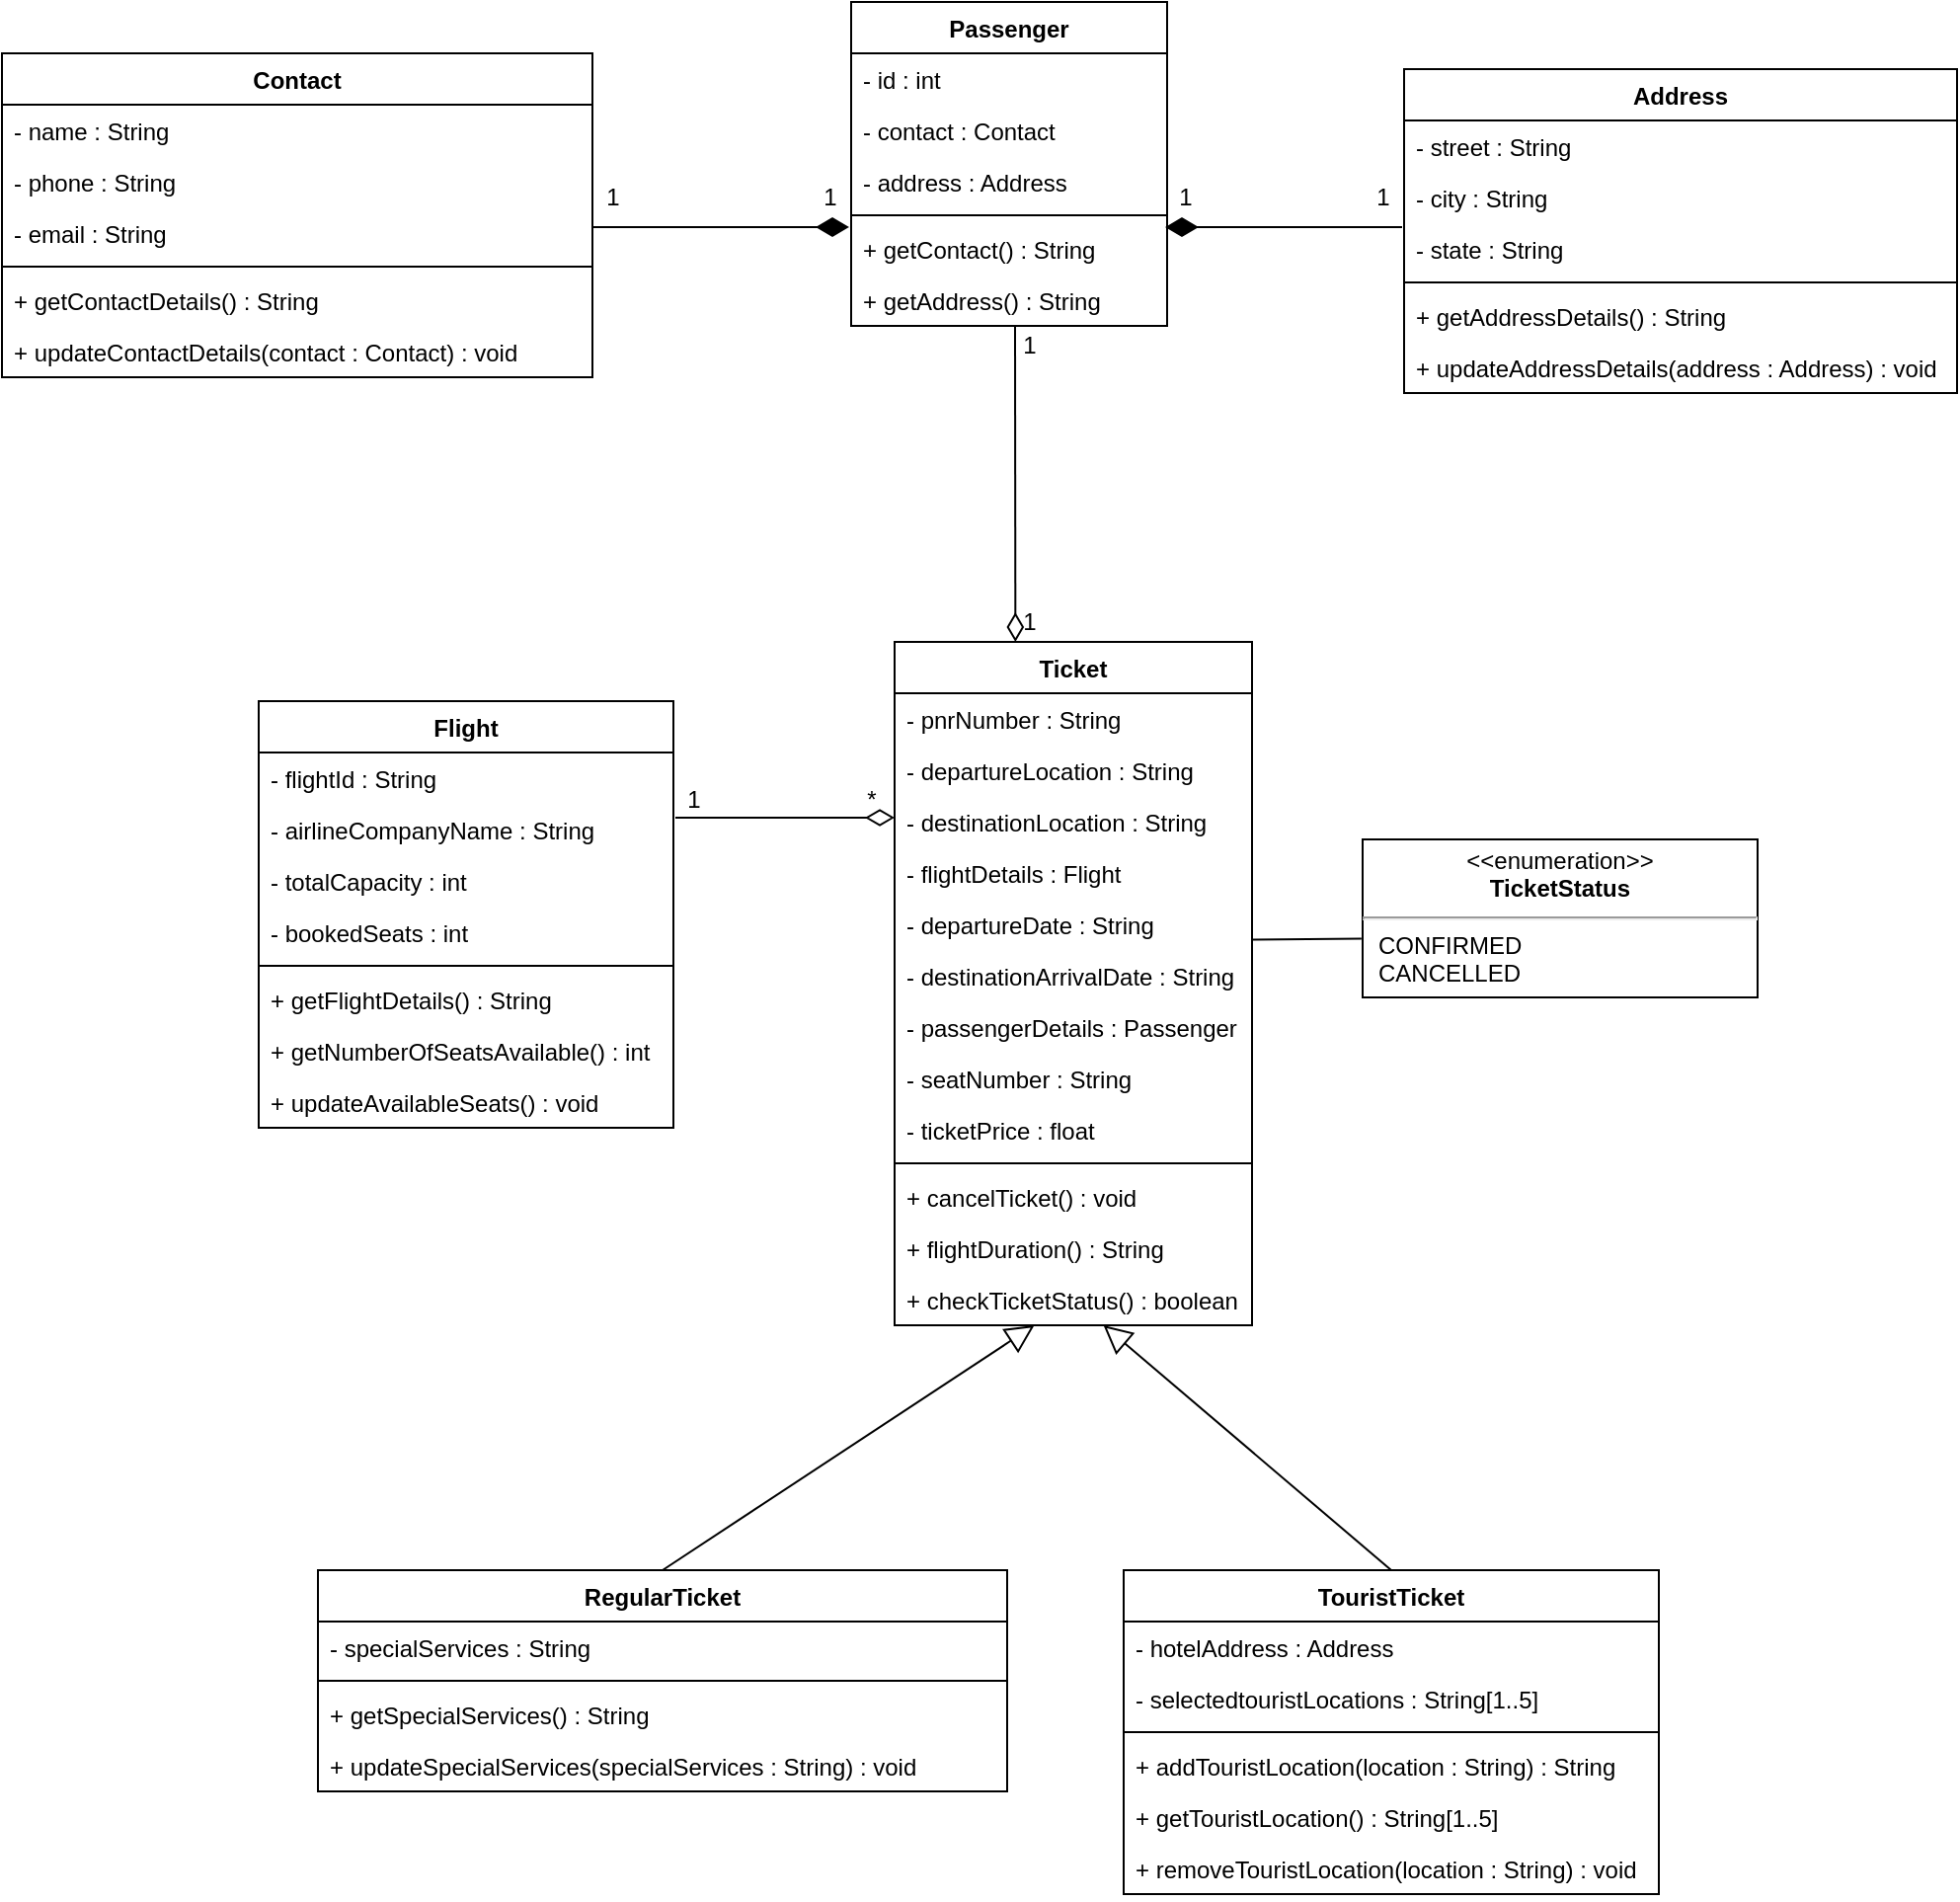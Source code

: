 <mxfile version="14.4.3" type="device"><diagram id="C5RBs43oDa-KdzZeNtuy" name="Page-1"><mxGraphModel dx="1526" dy="347" grid="1" gridSize="10" guides="1" tooltips="1" connect="1" arrows="1" fold="1" page="1" pageScale="1" pageWidth="827" pageHeight="1169" math="0" shadow="0"><root><mxCell id="WIyWlLk6GJQsqaUBKTNV-0"/><mxCell id="WIyWlLk6GJQsqaUBKTNV-1" parent="WIyWlLk6GJQsqaUBKTNV-0"/><mxCell id="FoA_eieCjR9JggW7bL2t-6" value="" style="endArrow=none;html=1;endSize=12;startArrow=diamondThin;startSize=14;startFill=1;edgeStyle=orthogonalEdgeStyle;align=left;verticalAlign=bottom;endFill=0;" edge="1" parent="WIyWlLk6GJQsqaUBKTNV-1"><mxGeometry x="-1" y="3" relative="1" as="geometry"><mxPoint x="339" y="120" as="sourcePoint"/><mxPoint x="209" y="120" as="targetPoint"/></mxGeometry></mxCell><mxCell id="FoA_eieCjR9JggW7bL2t-7" value="" style="endArrow=none;html=1;endSize=12;startArrow=diamondThin;startSize=14;startFill=1;edgeStyle=orthogonalEdgeStyle;align=left;verticalAlign=bottom;endFill=0;" edge="1" parent="WIyWlLk6GJQsqaUBKTNV-1"><mxGeometry x="-0.833" y="20" relative="1" as="geometry"><mxPoint x="499" y="120" as="sourcePoint"/><mxPoint x="619" y="120" as="targetPoint"/><mxPoint as="offset"/></mxGeometry></mxCell><mxCell id="FoA_eieCjR9JggW7bL2t-21" value="1" style="text;html=1;align=center;verticalAlign=middle;resizable=0;points=[];autosize=1;" vertex="1" parent="WIyWlLk6GJQsqaUBKTNV-1"><mxGeometry x="209" y="95" width="20" height="20" as="geometry"/></mxCell><mxCell id="FoA_eieCjR9JggW7bL2t-22" value="1" style="text;html=1;align=center;verticalAlign=middle;resizable=0;points=[];autosize=1;" vertex="1" parent="WIyWlLk6GJQsqaUBKTNV-1"><mxGeometry x="319" y="95" width="20" height="20" as="geometry"/></mxCell><mxCell id="FoA_eieCjR9JggW7bL2t-23" value="1" style="text;html=1;align=center;verticalAlign=middle;resizable=0;points=[];autosize=1;" vertex="1" parent="WIyWlLk6GJQsqaUBKTNV-1"><mxGeometry x="499" y="95" width="20" height="20" as="geometry"/></mxCell><mxCell id="FoA_eieCjR9JggW7bL2t-24" value="1" style="text;html=1;align=center;verticalAlign=middle;resizable=0;points=[];autosize=1;" vertex="1" parent="WIyWlLk6GJQsqaUBKTNV-1"><mxGeometry x="599" y="95" width="20" height="20" as="geometry"/></mxCell><mxCell id="FoA_eieCjR9JggW7bL2t-25" value="Ticket" style="swimlane;fontStyle=1;align=center;verticalAlign=top;childLayout=stackLayout;horizontal=1;startSize=26;horizontalStack=0;resizeParent=1;resizeParentMax=0;resizeLast=0;collapsible=1;marginBottom=0;" vertex="1" parent="WIyWlLk6GJQsqaUBKTNV-1"><mxGeometry x="362" y="330" width="181" height="346" as="geometry"/></mxCell><mxCell id="FoA_eieCjR9JggW7bL2t-26" value="- pnrNumber : String" style="text;strokeColor=none;fillColor=none;align=left;verticalAlign=top;spacingLeft=4;spacingRight=4;overflow=hidden;rotatable=0;points=[[0,0.5],[1,0.5]];portConstraint=eastwest;" vertex="1" parent="FoA_eieCjR9JggW7bL2t-25"><mxGeometry y="26" width="181" height="26" as="geometry"/></mxCell><mxCell id="FoA_eieCjR9JggW7bL2t-29" value="- departureLocation : String" style="text;strokeColor=none;fillColor=none;align=left;verticalAlign=top;spacingLeft=4;spacingRight=4;overflow=hidden;rotatable=0;points=[[0,0.5],[1,0.5]];portConstraint=eastwest;" vertex="1" parent="FoA_eieCjR9JggW7bL2t-25"><mxGeometry y="52" width="181" height="26" as="geometry"/></mxCell><mxCell id="FoA_eieCjR9JggW7bL2t-30" value="- destinationLocation : String" style="text;strokeColor=none;fillColor=none;align=left;verticalAlign=top;spacingLeft=4;spacingRight=4;overflow=hidden;rotatable=0;points=[[0,0.5],[1,0.5]];portConstraint=eastwest;" vertex="1" parent="FoA_eieCjR9JggW7bL2t-25"><mxGeometry y="78" width="181" height="26" as="geometry"/></mxCell><mxCell id="FoA_eieCjR9JggW7bL2t-31" value="- flightDetails : Flight" style="text;strokeColor=none;fillColor=none;align=left;verticalAlign=top;spacingLeft=4;spacingRight=4;overflow=hidden;rotatable=0;points=[[0,0.5],[1,0.5]];portConstraint=eastwest;" vertex="1" parent="FoA_eieCjR9JggW7bL2t-25"><mxGeometry y="104" width="181" height="26" as="geometry"/></mxCell><mxCell id="FoA_eieCjR9JggW7bL2t-32" value="- departureDate : String" style="text;strokeColor=none;fillColor=none;align=left;verticalAlign=top;spacingLeft=4;spacingRight=4;overflow=hidden;rotatable=0;points=[[0,0.5],[1,0.5]];portConstraint=eastwest;" vertex="1" parent="FoA_eieCjR9JggW7bL2t-25"><mxGeometry y="130" width="181" height="26" as="geometry"/></mxCell><mxCell id="FoA_eieCjR9JggW7bL2t-33" value="- destinationArrivalDate : String" style="text;strokeColor=none;fillColor=none;align=left;verticalAlign=top;spacingLeft=4;spacingRight=4;overflow=hidden;rotatable=0;points=[[0,0.5],[1,0.5]];portConstraint=eastwest;" vertex="1" parent="FoA_eieCjR9JggW7bL2t-25"><mxGeometry y="156" width="181" height="26" as="geometry"/></mxCell><mxCell id="FoA_eieCjR9JggW7bL2t-34" value="- passengerDetails : Passenger" style="text;strokeColor=none;fillColor=none;align=left;verticalAlign=top;spacingLeft=4;spacingRight=4;overflow=hidden;rotatable=0;points=[[0,0.5],[1,0.5]];portConstraint=eastwest;" vertex="1" parent="FoA_eieCjR9JggW7bL2t-25"><mxGeometry y="182" width="181" height="26" as="geometry"/></mxCell><mxCell id="FoA_eieCjR9JggW7bL2t-35" value="- seatNumber : String" style="text;strokeColor=none;fillColor=none;align=left;verticalAlign=top;spacingLeft=4;spacingRight=4;overflow=hidden;rotatable=0;points=[[0,0.5],[1,0.5]];portConstraint=eastwest;" vertex="1" parent="FoA_eieCjR9JggW7bL2t-25"><mxGeometry y="208" width="181" height="26" as="geometry"/></mxCell><mxCell id="FoA_eieCjR9JggW7bL2t-36" value="- ticketPrice : float" style="text;strokeColor=none;fillColor=none;align=left;verticalAlign=top;spacingLeft=4;spacingRight=4;overflow=hidden;rotatable=0;points=[[0,0.5],[1,0.5]];portConstraint=eastwest;" vertex="1" parent="FoA_eieCjR9JggW7bL2t-25"><mxGeometry y="234" width="181" height="26" as="geometry"/></mxCell><mxCell id="FoA_eieCjR9JggW7bL2t-27" value="" style="line;strokeWidth=1;fillColor=none;align=left;verticalAlign=middle;spacingTop=-1;spacingLeft=3;spacingRight=3;rotatable=0;labelPosition=right;points=[];portConstraint=eastwest;" vertex="1" parent="FoA_eieCjR9JggW7bL2t-25"><mxGeometry y="260" width="181" height="8" as="geometry"/></mxCell><mxCell id="FoA_eieCjR9JggW7bL2t-28" value="+ cancelTicket() : void" style="text;strokeColor=none;fillColor=none;align=left;verticalAlign=top;spacingLeft=4;spacingRight=4;overflow=hidden;rotatable=0;points=[[0,0.5],[1,0.5]];portConstraint=eastwest;" vertex="1" parent="FoA_eieCjR9JggW7bL2t-25"><mxGeometry y="268" width="181" height="26" as="geometry"/></mxCell><mxCell id="FoA_eieCjR9JggW7bL2t-38" value="+ flightDuration() : String" style="text;strokeColor=none;fillColor=none;align=left;verticalAlign=top;spacingLeft=4;spacingRight=4;overflow=hidden;rotatable=0;points=[[0,0.5],[1,0.5]];portConstraint=eastwest;" vertex="1" parent="FoA_eieCjR9JggW7bL2t-25"><mxGeometry y="294" width="181" height="26" as="geometry"/></mxCell><mxCell id="FoA_eieCjR9JggW7bL2t-39" value="+ checkTicketStatus() : boolean" style="text;strokeColor=none;fillColor=none;align=left;verticalAlign=top;spacingLeft=4;spacingRight=4;overflow=hidden;rotatable=0;points=[[0,0.5],[1,0.5]];portConstraint=eastwest;" vertex="1" parent="FoA_eieCjR9JggW7bL2t-25"><mxGeometry y="320" width="181" height="26" as="geometry"/></mxCell><mxCell id="FoA_eieCjR9JggW7bL2t-40" value="RegularTicket" style="swimlane;fontStyle=1;align=center;verticalAlign=top;childLayout=stackLayout;horizontal=1;startSize=26;horizontalStack=0;resizeParent=1;resizeParentMax=0;resizeLast=0;collapsible=1;marginBottom=0;" vertex="1" parent="WIyWlLk6GJQsqaUBKTNV-1"><mxGeometry x="70" y="800" width="349" height="112" as="geometry"/></mxCell><mxCell id="FoA_eieCjR9JggW7bL2t-41" value="- specialServices : String" style="text;strokeColor=none;fillColor=none;align=left;verticalAlign=top;spacingLeft=4;spacingRight=4;overflow=hidden;rotatable=0;points=[[0,0.5],[1,0.5]];portConstraint=eastwest;" vertex="1" parent="FoA_eieCjR9JggW7bL2t-40"><mxGeometry y="26" width="349" height="26" as="geometry"/></mxCell><mxCell id="FoA_eieCjR9JggW7bL2t-42" value="" style="line;strokeWidth=1;fillColor=none;align=left;verticalAlign=middle;spacingTop=-1;spacingLeft=3;spacingRight=3;rotatable=0;labelPosition=right;points=[];portConstraint=eastwest;" vertex="1" parent="FoA_eieCjR9JggW7bL2t-40"><mxGeometry y="52" width="349" height="8" as="geometry"/></mxCell><mxCell id="FoA_eieCjR9JggW7bL2t-43" value="+ getSpecialServices() : String" style="text;strokeColor=none;fillColor=none;align=left;verticalAlign=top;spacingLeft=4;spacingRight=4;overflow=hidden;rotatable=0;points=[[0,0.5],[1,0.5]];portConstraint=eastwest;" vertex="1" parent="FoA_eieCjR9JggW7bL2t-40"><mxGeometry y="60" width="349" height="26" as="geometry"/></mxCell><mxCell id="FoA_eieCjR9JggW7bL2t-48" value="+ updateSpecialServices(specialServices : String) : void" style="text;strokeColor=none;fillColor=none;align=left;verticalAlign=top;spacingLeft=4;spacingRight=4;overflow=hidden;rotatable=0;points=[[0,0.5],[1,0.5]];portConstraint=eastwest;" vertex="1" parent="FoA_eieCjR9JggW7bL2t-40"><mxGeometry y="86" width="349" height="26" as="geometry"/></mxCell><mxCell id="FoA_eieCjR9JggW7bL2t-44" value="TouristTicket" style="swimlane;fontStyle=1;align=center;verticalAlign=top;childLayout=stackLayout;horizontal=1;startSize=26;horizontalStack=0;resizeParent=1;resizeParentMax=0;resizeLast=0;collapsible=1;marginBottom=0;" vertex="1" parent="WIyWlLk6GJQsqaUBKTNV-1"><mxGeometry x="478" y="800" width="271" height="164" as="geometry"/></mxCell><mxCell id="FoA_eieCjR9JggW7bL2t-45" value="- hotelAddress : Address" style="text;strokeColor=none;fillColor=none;align=left;verticalAlign=top;spacingLeft=4;spacingRight=4;overflow=hidden;rotatable=0;points=[[0,0.5],[1,0.5]];portConstraint=eastwest;" vertex="1" parent="FoA_eieCjR9JggW7bL2t-44"><mxGeometry y="26" width="271" height="26" as="geometry"/></mxCell><mxCell id="FoA_eieCjR9JggW7bL2t-49" value="- selectedtouristLocations : String[1..5]" style="text;strokeColor=none;fillColor=none;align=left;verticalAlign=top;spacingLeft=4;spacingRight=4;overflow=hidden;rotatable=0;points=[[0,0.5],[1,0.5]];portConstraint=eastwest;" vertex="1" parent="FoA_eieCjR9JggW7bL2t-44"><mxGeometry y="52" width="271" height="26" as="geometry"/></mxCell><mxCell id="FoA_eieCjR9JggW7bL2t-46" value="" style="line;strokeWidth=1;fillColor=none;align=left;verticalAlign=middle;spacingTop=-1;spacingLeft=3;spacingRight=3;rotatable=0;labelPosition=right;points=[];portConstraint=eastwest;" vertex="1" parent="FoA_eieCjR9JggW7bL2t-44"><mxGeometry y="78" width="271" height="8" as="geometry"/></mxCell><mxCell id="FoA_eieCjR9JggW7bL2t-47" value="+ addTouristLocation(location : String) : String" style="text;strokeColor=none;fillColor=none;align=left;verticalAlign=top;spacingLeft=4;spacingRight=4;overflow=hidden;rotatable=0;points=[[0,0.5],[1,0.5]];portConstraint=eastwest;" vertex="1" parent="FoA_eieCjR9JggW7bL2t-44"><mxGeometry y="86" width="271" height="26" as="geometry"/></mxCell><mxCell id="FoA_eieCjR9JggW7bL2t-112" value="+ getTouristLocation() : String[1..5]" style="text;strokeColor=none;fillColor=none;align=left;verticalAlign=top;spacingLeft=4;spacingRight=4;overflow=hidden;rotatable=0;points=[[0,0.5],[1,0.5]];portConstraint=eastwest;" vertex="1" parent="FoA_eieCjR9JggW7bL2t-44"><mxGeometry y="112" width="271" height="26" as="geometry"/></mxCell><mxCell id="FoA_eieCjR9JggW7bL2t-52" value="+ removeTouristLocation(location : String) : void" style="text;strokeColor=none;fillColor=none;align=left;verticalAlign=top;spacingLeft=4;spacingRight=4;overflow=hidden;rotatable=0;points=[[0,0.5],[1,0.5]];portConstraint=eastwest;" vertex="1" parent="FoA_eieCjR9JggW7bL2t-44"><mxGeometry y="138" width="271" height="26" as="geometry"/></mxCell><mxCell id="FoA_eieCjR9JggW7bL2t-53" value="Flight" style="swimlane;fontStyle=1;align=center;verticalAlign=top;childLayout=stackLayout;horizontal=1;startSize=26;horizontalStack=0;resizeParent=1;resizeParentMax=0;resizeLast=0;collapsible=1;marginBottom=0;" vertex="1" parent="WIyWlLk6GJQsqaUBKTNV-1"><mxGeometry x="40" y="360" width="210" height="216" as="geometry"/></mxCell><mxCell id="FoA_eieCjR9JggW7bL2t-54" value="- flightId : String" style="text;strokeColor=none;fillColor=none;align=left;verticalAlign=top;spacingLeft=4;spacingRight=4;overflow=hidden;rotatable=0;points=[[0,0.5],[1,0.5]];portConstraint=eastwest;" vertex="1" parent="FoA_eieCjR9JggW7bL2t-53"><mxGeometry y="26" width="210" height="26" as="geometry"/></mxCell><mxCell id="FoA_eieCjR9JggW7bL2t-59" value="- airlineCompanyName : String" style="text;strokeColor=none;fillColor=none;align=left;verticalAlign=top;spacingLeft=4;spacingRight=4;overflow=hidden;rotatable=0;points=[[0,0.5],[1,0.5]];portConstraint=eastwest;" vertex="1" parent="FoA_eieCjR9JggW7bL2t-53"><mxGeometry y="52" width="210" height="26" as="geometry"/></mxCell><mxCell id="FoA_eieCjR9JggW7bL2t-60" value="- totalCapacity : int" style="text;strokeColor=none;fillColor=none;align=left;verticalAlign=top;spacingLeft=4;spacingRight=4;overflow=hidden;rotatable=0;points=[[0,0.5],[1,0.5]];portConstraint=eastwest;" vertex="1" parent="FoA_eieCjR9JggW7bL2t-53"><mxGeometry y="78" width="210" height="26" as="geometry"/></mxCell><mxCell id="FoA_eieCjR9JggW7bL2t-61" value="- bookedSeats : int" style="text;strokeColor=none;fillColor=none;align=left;verticalAlign=top;spacingLeft=4;spacingRight=4;overflow=hidden;rotatable=0;points=[[0,0.5],[1,0.5]];portConstraint=eastwest;" vertex="1" parent="FoA_eieCjR9JggW7bL2t-53"><mxGeometry y="104" width="210" height="26" as="geometry"/></mxCell><mxCell id="FoA_eieCjR9JggW7bL2t-55" value="" style="line;strokeWidth=1;fillColor=none;align=left;verticalAlign=middle;spacingTop=-1;spacingLeft=3;spacingRight=3;rotatable=0;labelPosition=right;points=[];portConstraint=eastwest;" vertex="1" parent="FoA_eieCjR9JggW7bL2t-53"><mxGeometry y="130" width="210" height="8" as="geometry"/></mxCell><mxCell id="FoA_eieCjR9JggW7bL2t-56" value="+ getFlightDetails() : String" style="text;strokeColor=none;fillColor=none;align=left;verticalAlign=top;spacingLeft=4;spacingRight=4;overflow=hidden;rotatable=0;points=[[0,0.5],[1,0.5]];portConstraint=eastwest;" vertex="1" parent="FoA_eieCjR9JggW7bL2t-53"><mxGeometry y="138" width="210" height="26" as="geometry"/></mxCell><mxCell id="FoA_eieCjR9JggW7bL2t-62" value="+ getNumberOfSeatsAvailable() : int" style="text;strokeColor=none;fillColor=none;align=left;verticalAlign=top;spacingLeft=4;spacingRight=4;overflow=hidden;rotatable=0;points=[[0,0.5],[1,0.5]];portConstraint=eastwest;" vertex="1" parent="FoA_eieCjR9JggW7bL2t-53"><mxGeometry y="164" width="210" height="26" as="geometry"/></mxCell><mxCell id="FoA_eieCjR9JggW7bL2t-63" value="+ updateAvailableSeats() : void" style="text;strokeColor=none;fillColor=none;align=left;verticalAlign=top;spacingLeft=4;spacingRight=4;overflow=hidden;rotatable=0;points=[[0,0.5],[1,0.5]];portConstraint=eastwest;" vertex="1" parent="FoA_eieCjR9JggW7bL2t-53"><mxGeometry y="190" width="210" height="26" as="geometry"/></mxCell><mxCell id="FoA_eieCjR9JggW7bL2t-57" value="" style="endArrow=block;endFill=0;endSize=12;html=1;exitX=0.5;exitY=0;exitDx=0;exitDy=0;" edge="1" parent="WIyWlLk6GJQsqaUBKTNV-1" source="FoA_eieCjR9JggW7bL2t-40" target="FoA_eieCjR9JggW7bL2t-39"><mxGeometry width="160" relative="1" as="geometry"><mxPoint x="268" y="760" as="sourcePoint"/><mxPoint x="424" y="704" as="targetPoint"/></mxGeometry></mxCell><mxCell id="FoA_eieCjR9JggW7bL2t-58" value="" style="endArrow=block;endFill=0;endSize=12;html=1;exitX=0.5;exitY=0;exitDx=0;exitDy=0;" edge="1" parent="WIyWlLk6GJQsqaUBKTNV-1" source="FoA_eieCjR9JggW7bL2t-44" target="FoA_eieCjR9JggW7bL2t-39"><mxGeometry width="160" relative="1" as="geometry"><mxPoint x="334" y="810" as="sourcePoint"/><mxPoint x="448" y="700" as="targetPoint"/></mxGeometry></mxCell><mxCell id="FoA_eieCjR9JggW7bL2t-64" value="" style="endArrow=diamondThin;endFill=0;endSize=12;html=1;" edge="1" parent="WIyWlLk6GJQsqaUBKTNV-1"><mxGeometry width="160" relative="1" as="geometry"><mxPoint x="251" y="419" as="sourcePoint"/><mxPoint x="362.0" y="419" as="targetPoint"/></mxGeometry></mxCell><mxCell id="FoA_eieCjR9JggW7bL2t-65" value="" style="endArrow=diamondThin;endFill=0;endSize=12;html=1;entryX=0.338;entryY=0;entryDx=0;entryDy=0;entryPerimeter=0;" edge="1" parent="WIyWlLk6GJQsqaUBKTNV-1" target="FoA_eieCjR9JggW7bL2t-25"><mxGeometry width="160" relative="1" as="geometry"><mxPoint x="423" y="170" as="sourcePoint"/><mxPoint x="499.0" y="210" as="targetPoint"/></mxGeometry></mxCell><mxCell id="FoA_eieCjR9JggW7bL2t-66" value="1" style="text;html=1;align=center;verticalAlign=middle;resizable=0;points=[];autosize=1;" vertex="1" parent="WIyWlLk6GJQsqaUBKTNV-1"><mxGeometry x="420" y="170" width="20" height="20" as="geometry"/></mxCell><mxCell id="FoA_eieCjR9JggW7bL2t-67" value="1" style="text;html=1;align=center;verticalAlign=middle;resizable=0;points=[];autosize=1;" vertex="1" parent="WIyWlLk6GJQsqaUBKTNV-1"><mxGeometry x="420" y="310" width="20" height="20" as="geometry"/></mxCell><mxCell id="FoA_eieCjR9JggW7bL2t-68" value="1" style="text;html=1;align=center;verticalAlign=middle;resizable=0;points=[];autosize=1;" vertex="1" parent="WIyWlLk6GJQsqaUBKTNV-1"><mxGeometry x="250" y="400" width="20" height="20" as="geometry"/></mxCell><mxCell id="FoA_eieCjR9JggW7bL2t-69" value="*" style="text;html=1;align=center;verticalAlign=middle;resizable=0;points=[];autosize=1;" vertex="1" parent="WIyWlLk6GJQsqaUBKTNV-1"><mxGeometry x="340" y="400" width="20" height="20" as="geometry"/></mxCell><mxCell id="FoA_eieCjR9JggW7bL2t-79" value="Contact" style="swimlane;fontStyle=1;align=center;verticalAlign=top;childLayout=stackLayout;horizontal=1;startSize=26;horizontalStack=0;resizeParent=1;resizeParentMax=0;resizeLast=0;collapsible=1;marginBottom=0;" vertex="1" parent="WIyWlLk6GJQsqaUBKTNV-1"><mxGeometry x="-90" y="32" width="299" height="164" as="geometry"/></mxCell><mxCell id="FoA_eieCjR9JggW7bL2t-80" value="- name : String" style="text;strokeColor=none;fillColor=none;align=left;verticalAlign=top;spacingLeft=4;spacingRight=4;overflow=hidden;rotatable=0;points=[[0,0.5],[1,0.5]];portConstraint=eastwest;" vertex="1" parent="FoA_eieCjR9JggW7bL2t-79"><mxGeometry y="26" width="299" height="26" as="geometry"/></mxCell><mxCell id="FoA_eieCjR9JggW7bL2t-90" value="- phone : String" style="text;strokeColor=none;fillColor=none;align=left;verticalAlign=top;spacingLeft=4;spacingRight=4;overflow=hidden;rotatable=0;points=[[0,0.5],[1,0.5]];portConstraint=eastwest;" vertex="1" parent="FoA_eieCjR9JggW7bL2t-79"><mxGeometry y="52" width="299" height="26" as="geometry"/></mxCell><mxCell id="FoA_eieCjR9JggW7bL2t-94" value="- email : String" style="text;strokeColor=none;fillColor=none;align=left;verticalAlign=top;spacingLeft=4;spacingRight=4;overflow=hidden;rotatable=0;points=[[0,0.5],[1,0.5]];portConstraint=eastwest;" vertex="1" parent="FoA_eieCjR9JggW7bL2t-79"><mxGeometry y="78" width="299" height="26" as="geometry"/></mxCell><mxCell id="FoA_eieCjR9JggW7bL2t-81" value="" style="line;strokeWidth=1;fillColor=none;align=left;verticalAlign=middle;spacingTop=-1;spacingLeft=3;spacingRight=3;rotatable=0;labelPosition=right;points=[];portConstraint=eastwest;" vertex="1" parent="FoA_eieCjR9JggW7bL2t-79"><mxGeometry y="104" width="299" height="8" as="geometry"/></mxCell><mxCell id="FoA_eieCjR9JggW7bL2t-82" value="+ getContactDetails() : String" style="text;strokeColor=none;fillColor=none;align=left;verticalAlign=top;spacingLeft=4;spacingRight=4;overflow=hidden;rotatable=0;points=[[0,0.5],[1,0.5]];portConstraint=eastwest;" vertex="1" parent="FoA_eieCjR9JggW7bL2t-79"><mxGeometry y="112" width="299" height="26" as="geometry"/></mxCell><mxCell id="FoA_eieCjR9JggW7bL2t-96" value="+ updateContactDetails(contact : Contact) : void" style="text;strokeColor=none;fillColor=none;align=left;verticalAlign=top;spacingLeft=4;spacingRight=4;overflow=hidden;rotatable=0;points=[[0,0.5],[1,0.5]];portConstraint=eastwest;" vertex="1" parent="FoA_eieCjR9JggW7bL2t-79"><mxGeometry y="138" width="299" height="26" as="geometry"/></mxCell><mxCell id="FoA_eieCjR9JggW7bL2t-97" value="Address" style="swimlane;fontStyle=1;align=center;verticalAlign=top;childLayout=stackLayout;horizontal=1;startSize=26;horizontalStack=0;resizeParent=1;resizeParentMax=0;resizeLast=0;collapsible=1;marginBottom=0;" vertex="1" parent="WIyWlLk6GJQsqaUBKTNV-1"><mxGeometry x="620" y="40" width="280" height="164" as="geometry"/></mxCell><mxCell id="FoA_eieCjR9JggW7bL2t-98" value="- street : String" style="text;strokeColor=none;fillColor=none;align=left;verticalAlign=top;spacingLeft=4;spacingRight=4;overflow=hidden;rotatable=0;points=[[0,0.5],[1,0.5]];portConstraint=eastwest;" vertex="1" parent="FoA_eieCjR9JggW7bL2t-97"><mxGeometry y="26" width="280" height="26" as="geometry"/></mxCell><mxCell id="FoA_eieCjR9JggW7bL2t-99" value="- city : String" style="text;strokeColor=none;fillColor=none;align=left;verticalAlign=top;spacingLeft=4;spacingRight=4;overflow=hidden;rotatable=0;points=[[0,0.5],[1,0.5]];portConstraint=eastwest;" vertex="1" parent="FoA_eieCjR9JggW7bL2t-97"><mxGeometry y="52" width="280" height="26" as="geometry"/></mxCell><mxCell id="FoA_eieCjR9JggW7bL2t-100" value="- state : String" style="text;strokeColor=none;fillColor=none;align=left;verticalAlign=top;spacingLeft=4;spacingRight=4;overflow=hidden;rotatable=0;points=[[0,0.5],[1,0.5]];portConstraint=eastwest;" vertex="1" parent="FoA_eieCjR9JggW7bL2t-97"><mxGeometry y="78" width="280" height="26" as="geometry"/></mxCell><mxCell id="FoA_eieCjR9JggW7bL2t-101" value="" style="line;strokeWidth=1;fillColor=none;align=left;verticalAlign=middle;spacingTop=-1;spacingLeft=3;spacingRight=3;rotatable=0;labelPosition=right;points=[];portConstraint=eastwest;" vertex="1" parent="FoA_eieCjR9JggW7bL2t-97"><mxGeometry y="104" width="280" height="8" as="geometry"/></mxCell><mxCell id="FoA_eieCjR9JggW7bL2t-102" value="+ getAddressDetails() : String" style="text;strokeColor=none;fillColor=none;align=left;verticalAlign=top;spacingLeft=4;spacingRight=4;overflow=hidden;rotatable=0;points=[[0,0.5],[1,0.5]];portConstraint=eastwest;" vertex="1" parent="FoA_eieCjR9JggW7bL2t-97"><mxGeometry y="112" width="280" height="26" as="geometry"/></mxCell><mxCell id="FoA_eieCjR9JggW7bL2t-103" value="+ updateAddressDetails(address : Address) : void" style="text;strokeColor=none;fillColor=none;align=left;verticalAlign=top;spacingLeft=4;spacingRight=4;overflow=hidden;rotatable=0;points=[[0,0.5],[1,0.5]];portConstraint=eastwest;" vertex="1" parent="FoA_eieCjR9JggW7bL2t-97"><mxGeometry y="138" width="280" height="26" as="geometry"/></mxCell><mxCell id="FoA_eieCjR9JggW7bL2t-104" value="Passenger" style="swimlane;fontStyle=1;align=center;verticalAlign=top;childLayout=stackLayout;horizontal=1;startSize=26;horizontalStack=0;resizeParent=1;resizeParentMax=0;resizeLast=0;collapsible=1;marginBottom=0;" vertex="1" parent="WIyWlLk6GJQsqaUBKTNV-1"><mxGeometry x="340" y="6" width="160" height="164" as="geometry"/></mxCell><mxCell id="FoA_eieCjR9JggW7bL2t-111" value="- id : int" style="text;strokeColor=none;fillColor=none;align=left;verticalAlign=top;spacingLeft=4;spacingRight=4;overflow=hidden;rotatable=0;points=[[0,0.5],[1,0.5]];portConstraint=eastwest;" vertex="1" parent="FoA_eieCjR9JggW7bL2t-104"><mxGeometry y="26" width="160" height="26" as="geometry"/></mxCell><mxCell id="FoA_eieCjR9JggW7bL2t-106" value="- contact : Contact" style="text;strokeColor=none;fillColor=none;align=left;verticalAlign=top;spacingLeft=4;spacingRight=4;overflow=hidden;rotatable=0;points=[[0,0.5],[1,0.5]];portConstraint=eastwest;" vertex="1" parent="FoA_eieCjR9JggW7bL2t-104"><mxGeometry y="52" width="160" height="26" as="geometry"/></mxCell><mxCell id="FoA_eieCjR9JggW7bL2t-107" value="- address : Address" style="text;strokeColor=none;fillColor=none;align=left;verticalAlign=top;spacingLeft=4;spacingRight=4;overflow=hidden;rotatable=0;points=[[0,0.5],[1,0.5]];portConstraint=eastwest;" vertex="1" parent="FoA_eieCjR9JggW7bL2t-104"><mxGeometry y="78" width="160" height="26" as="geometry"/></mxCell><mxCell id="FoA_eieCjR9JggW7bL2t-108" value="" style="line;strokeWidth=1;fillColor=none;align=left;verticalAlign=middle;spacingTop=-1;spacingLeft=3;spacingRight=3;rotatable=0;labelPosition=right;points=[];portConstraint=eastwest;" vertex="1" parent="FoA_eieCjR9JggW7bL2t-104"><mxGeometry y="104" width="160" height="8" as="geometry"/></mxCell><mxCell id="FoA_eieCjR9JggW7bL2t-109" value="+ getContact() : String" style="text;strokeColor=none;fillColor=none;align=left;verticalAlign=top;spacingLeft=4;spacingRight=4;overflow=hidden;rotatable=0;points=[[0,0.5],[1,0.5]];portConstraint=eastwest;" vertex="1" parent="FoA_eieCjR9JggW7bL2t-104"><mxGeometry y="112" width="160" height="26" as="geometry"/></mxCell><mxCell id="FoA_eieCjR9JggW7bL2t-110" value="+ getAddress() : String" style="text;strokeColor=none;fillColor=none;align=left;verticalAlign=top;spacingLeft=4;spacingRight=4;overflow=hidden;rotatable=0;points=[[0,0.5],[1,0.5]];portConstraint=eastwest;" vertex="1" parent="FoA_eieCjR9JggW7bL2t-104"><mxGeometry y="138" width="160" height="26" as="geometry"/></mxCell><mxCell id="FoA_eieCjR9JggW7bL2t-114" value="&lt;p style=&quot;margin: 0px ; margin-top: 4px ; text-align: center&quot;&gt;&amp;lt;&amp;lt;enumeration&amp;gt;&amp;gt;&lt;br&gt;&lt;b&gt;TicketStatus&lt;/b&gt;&lt;/p&gt;&lt;hr&gt;&lt;p style=&quot;margin: 0px ; margin-left: 8px ; text-align: left&quot;&gt;CONFIRMED&lt;br&gt;CANCELLED&lt;/p&gt;" style="shape=rect;html=1;overflow=fill;whiteSpace=wrap;" vertex="1" parent="WIyWlLk6GJQsqaUBKTNV-1"><mxGeometry x="599" y="430" width="200" height="80" as="geometry"/></mxCell><mxCell id="FoA_eieCjR9JggW7bL2t-115" value="" style="endArrow=none;html=1;exitX=1.001;exitY=0.798;exitDx=0;exitDy=0;exitPerimeter=0;entryX=-0.003;entryY=0.628;entryDx=0;entryDy=0;entryPerimeter=0;" edge="1" parent="WIyWlLk6GJQsqaUBKTNV-1" source="FoA_eieCjR9JggW7bL2t-32" target="FoA_eieCjR9JggW7bL2t-114"><mxGeometry width="50" height="50" relative="1" as="geometry"><mxPoint x="570" y="490" as="sourcePoint"/><mxPoint x="590" y="480" as="targetPoint"/></mxGeometry></mxCell></root></mxGraphModel></diagram></mxfile>